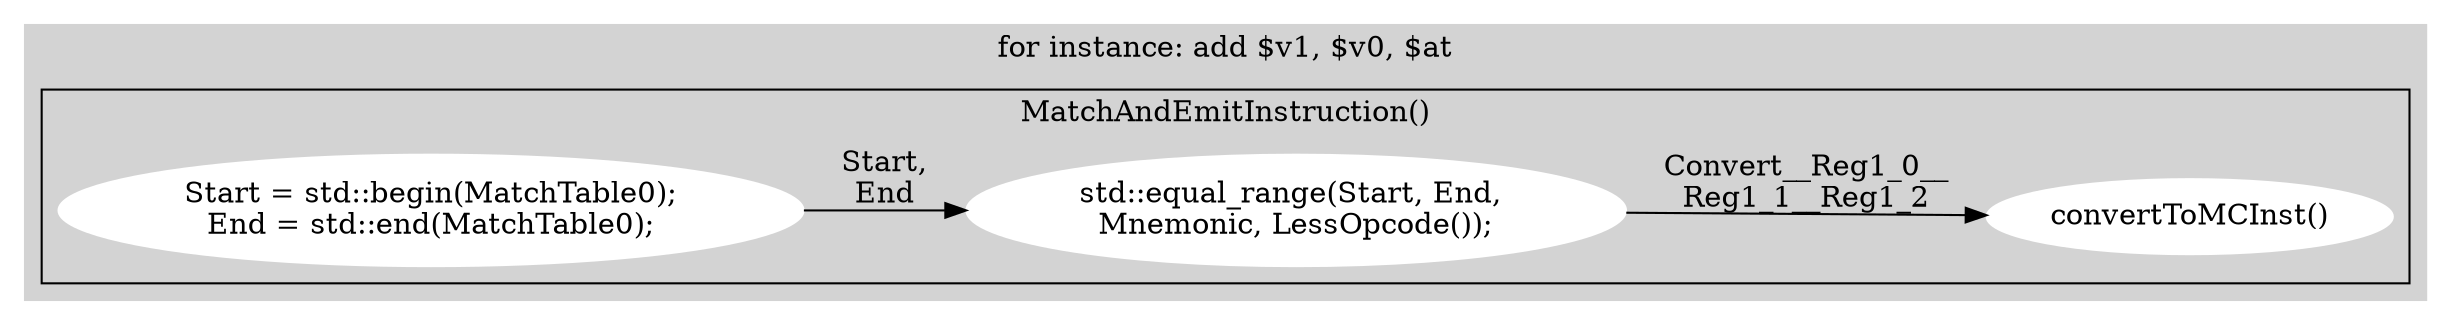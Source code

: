 // Free usage license, author: Chung-Shu Chen 陳鍾樞
// dot -Tpng asmDfdEx2.gv -oasmDfdEx2.png

digraph G {
  rankdir=LR;
  subgraph cluster_2 {
    style=filled;
    label = "for instance: add $v1, $v0, $at";
    subgraph clusterA {
      label = "MatchAndEmitInstruction()";
      node [style=filled,color=white]; MatchTable0 [label="Start = std::begin(MatchTable0);\nEnd = std::end(MatchTable0);"];
      node [style=filled,color=white]; equal_range [label="std::equal_range(Start, End, \nMnemonic, LessOpcode());"];
      node [style=filled,color=white]; convertToMCInst [label="convertToMCInst()"];
      MatchTable0 -> equal_range [ label = "Start,\nEnd" ];
      equal_range -> convertToMCInst [ label = "Convert__Reg1_0__\nReg1_1__Reg1_2" ];
    }
    color=lightgrey
  }
}
